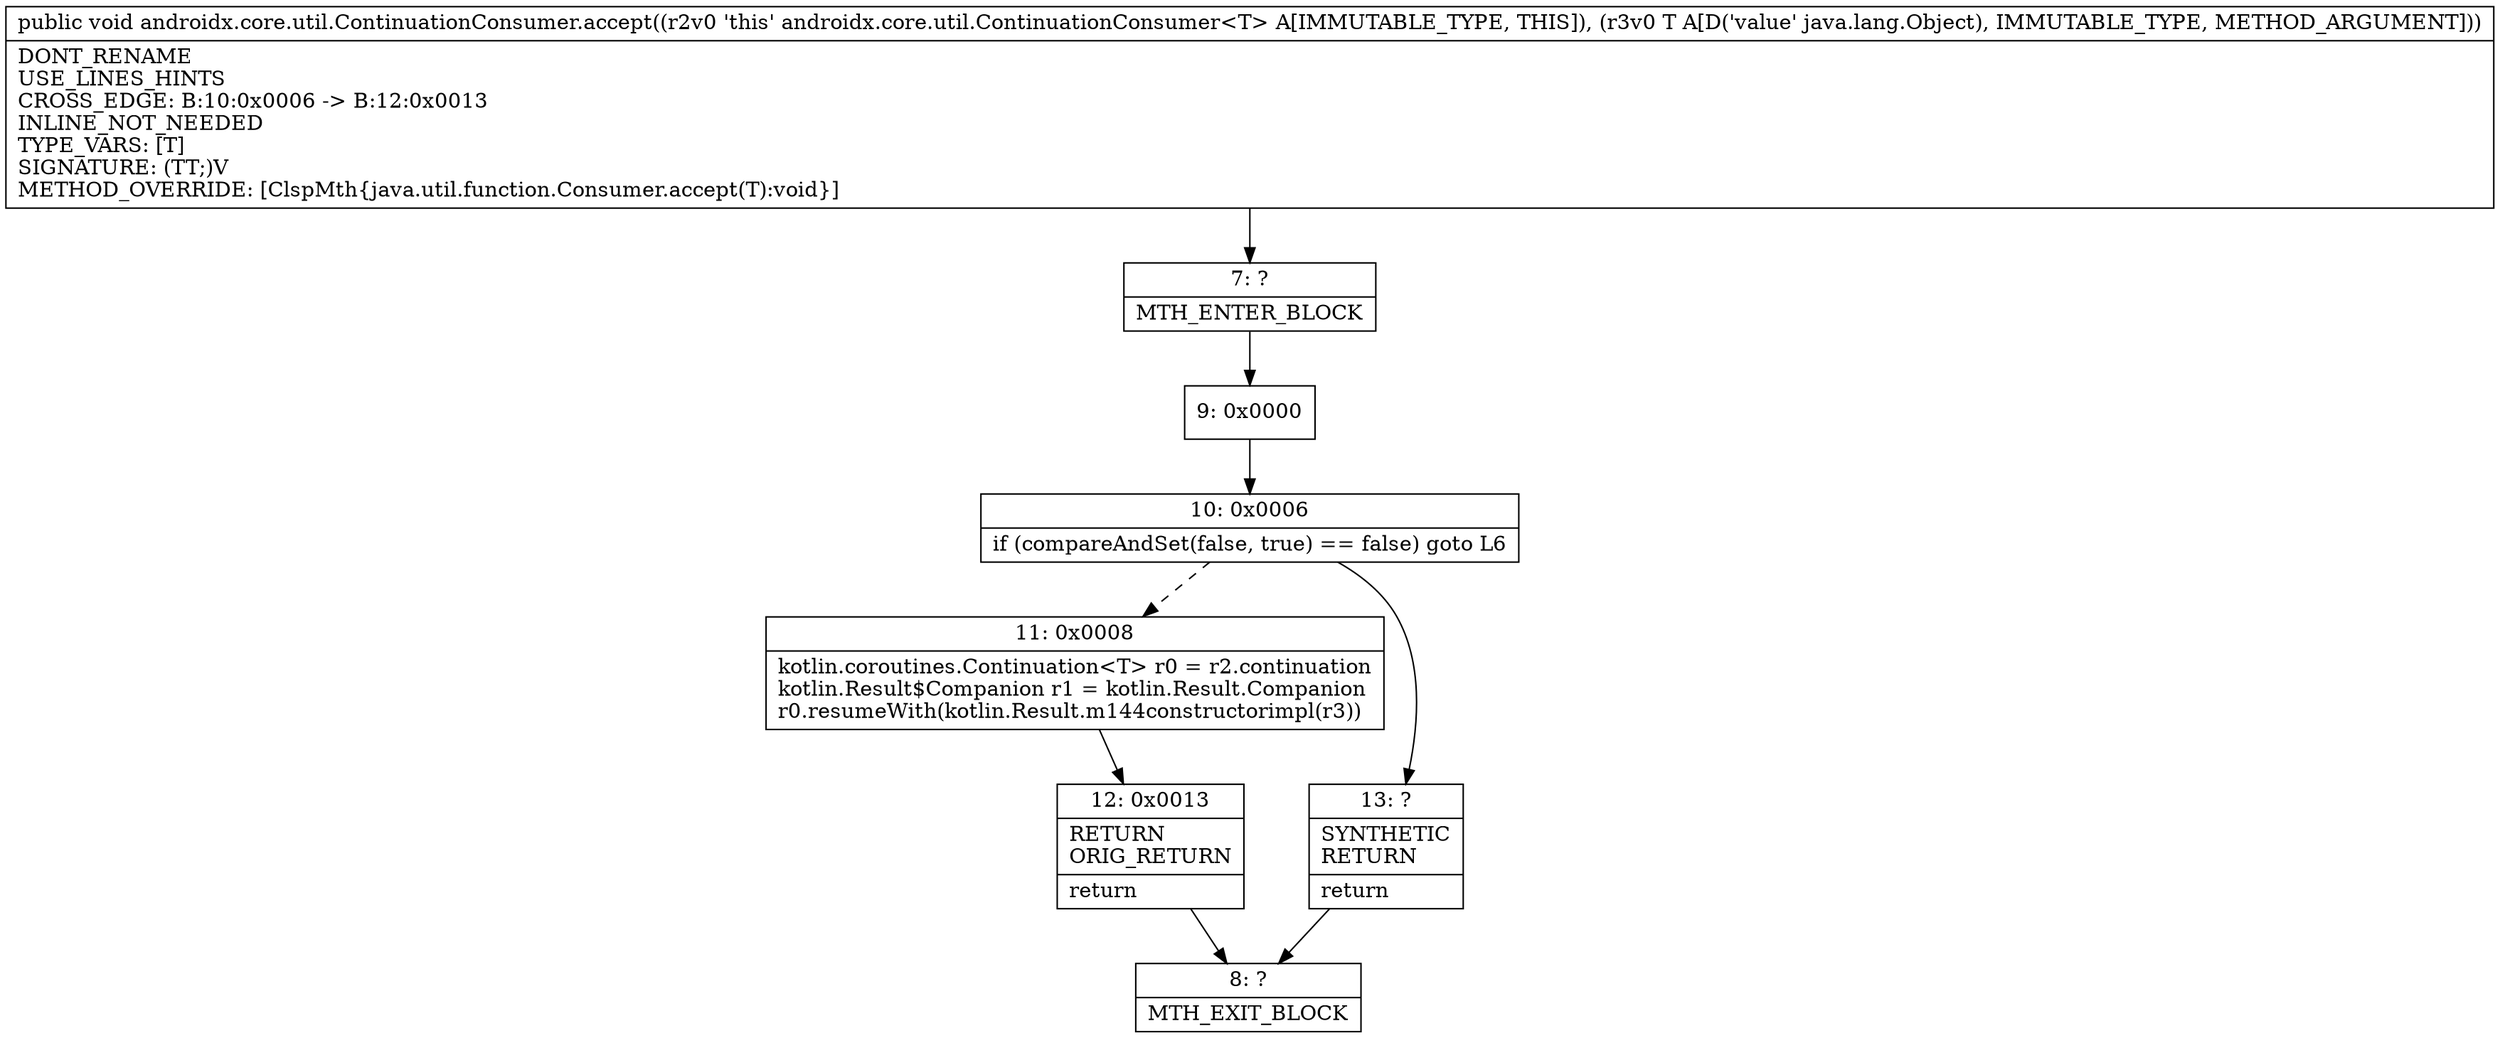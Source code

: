 digraph "CFG forandroidx.core.util.ContinuationConsumer.accept(Ljava\/lang\/Object;)V" {
Node_7 [shape=record,label="{7\:\ ?|MTH_ENTER_BLOCK\l}"];
Node_9 [shape=record,label="{9\:\ 0x0000}"];
Node_10 [shape=record,label="{10\:\ 0x0006|if (compareAndSet(false, true) == false) goto L6\l}"];
Node_11 [shape=record,label="{11\:\ 0x0008|kotlin.coroutines.Continuation\<T\> r0 = r2.continuation\lkotlin.Result$Companion r1 = kotlin.Result.Companion\lr0.resumeWith(kotlin.Result.m144constructorimpl(r3))\l}"];
Node_12 [shape=record,label="{12\:\ 0x0013|RETURN\lORIG_RETURN\l|return\l}"];
Node_8 [shape=record,label="{8\:\ ?|MTH_EXIT_BLOCK\l}"];
Node_13 [shape=record,label="{13\:\ ?|SYNTHETIC\lRETURN\l|return\l}"];
MethodNode[shape=record,label="{public void androidx.core.util.ContinuationConsumer.accept((r2v0 'this' androidx.core.util.ContinuationConsumer\<T\> A[IMMUTABLE_TYPE, THIS]), (r3v0 T A[D('value' java.lang.Object), IMMUTABLE_TYPE, METHOD_ARGUMENT]))  | DONT_RENAME\lUSE_LINES_HINTS\lCROSS_EDGE: B:10:0x0006 \-\> B:12:0x0013\lINLINE_NOT_NEEDED\lTYPE_VARS: [T]\lSIGNATURE: (TT;)V\lMETHOD_OVERRIDE: [ClspMth\{java.util.function.Consumer.accept(T):void\}]\l}"];
MethodNode -> Node_7;Node_7 -> Node_9;
Node_9 -> Node_10;
Node_10 -> Node_11[style=dashed];
Node_10 -> Node_13;
Node_11 -> Node_12;
Node_12 -> Node_8;
Node_13 -> Node_8;
}

